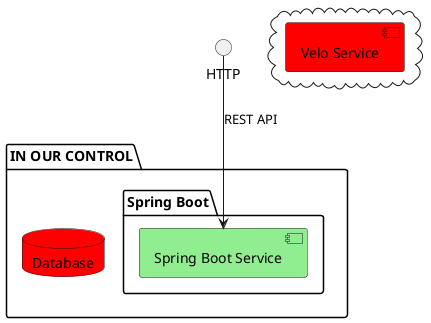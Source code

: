 @startuml

cloud {
 [Velo Service] as velo #red
}

package "IN OUR CONTROL" {
database Database #red
package "Spring Boot" {
[Spring Boot Service] #lightgreen
}
}

HTTP --> [Spring Boot Service]: REST API

@enduml
